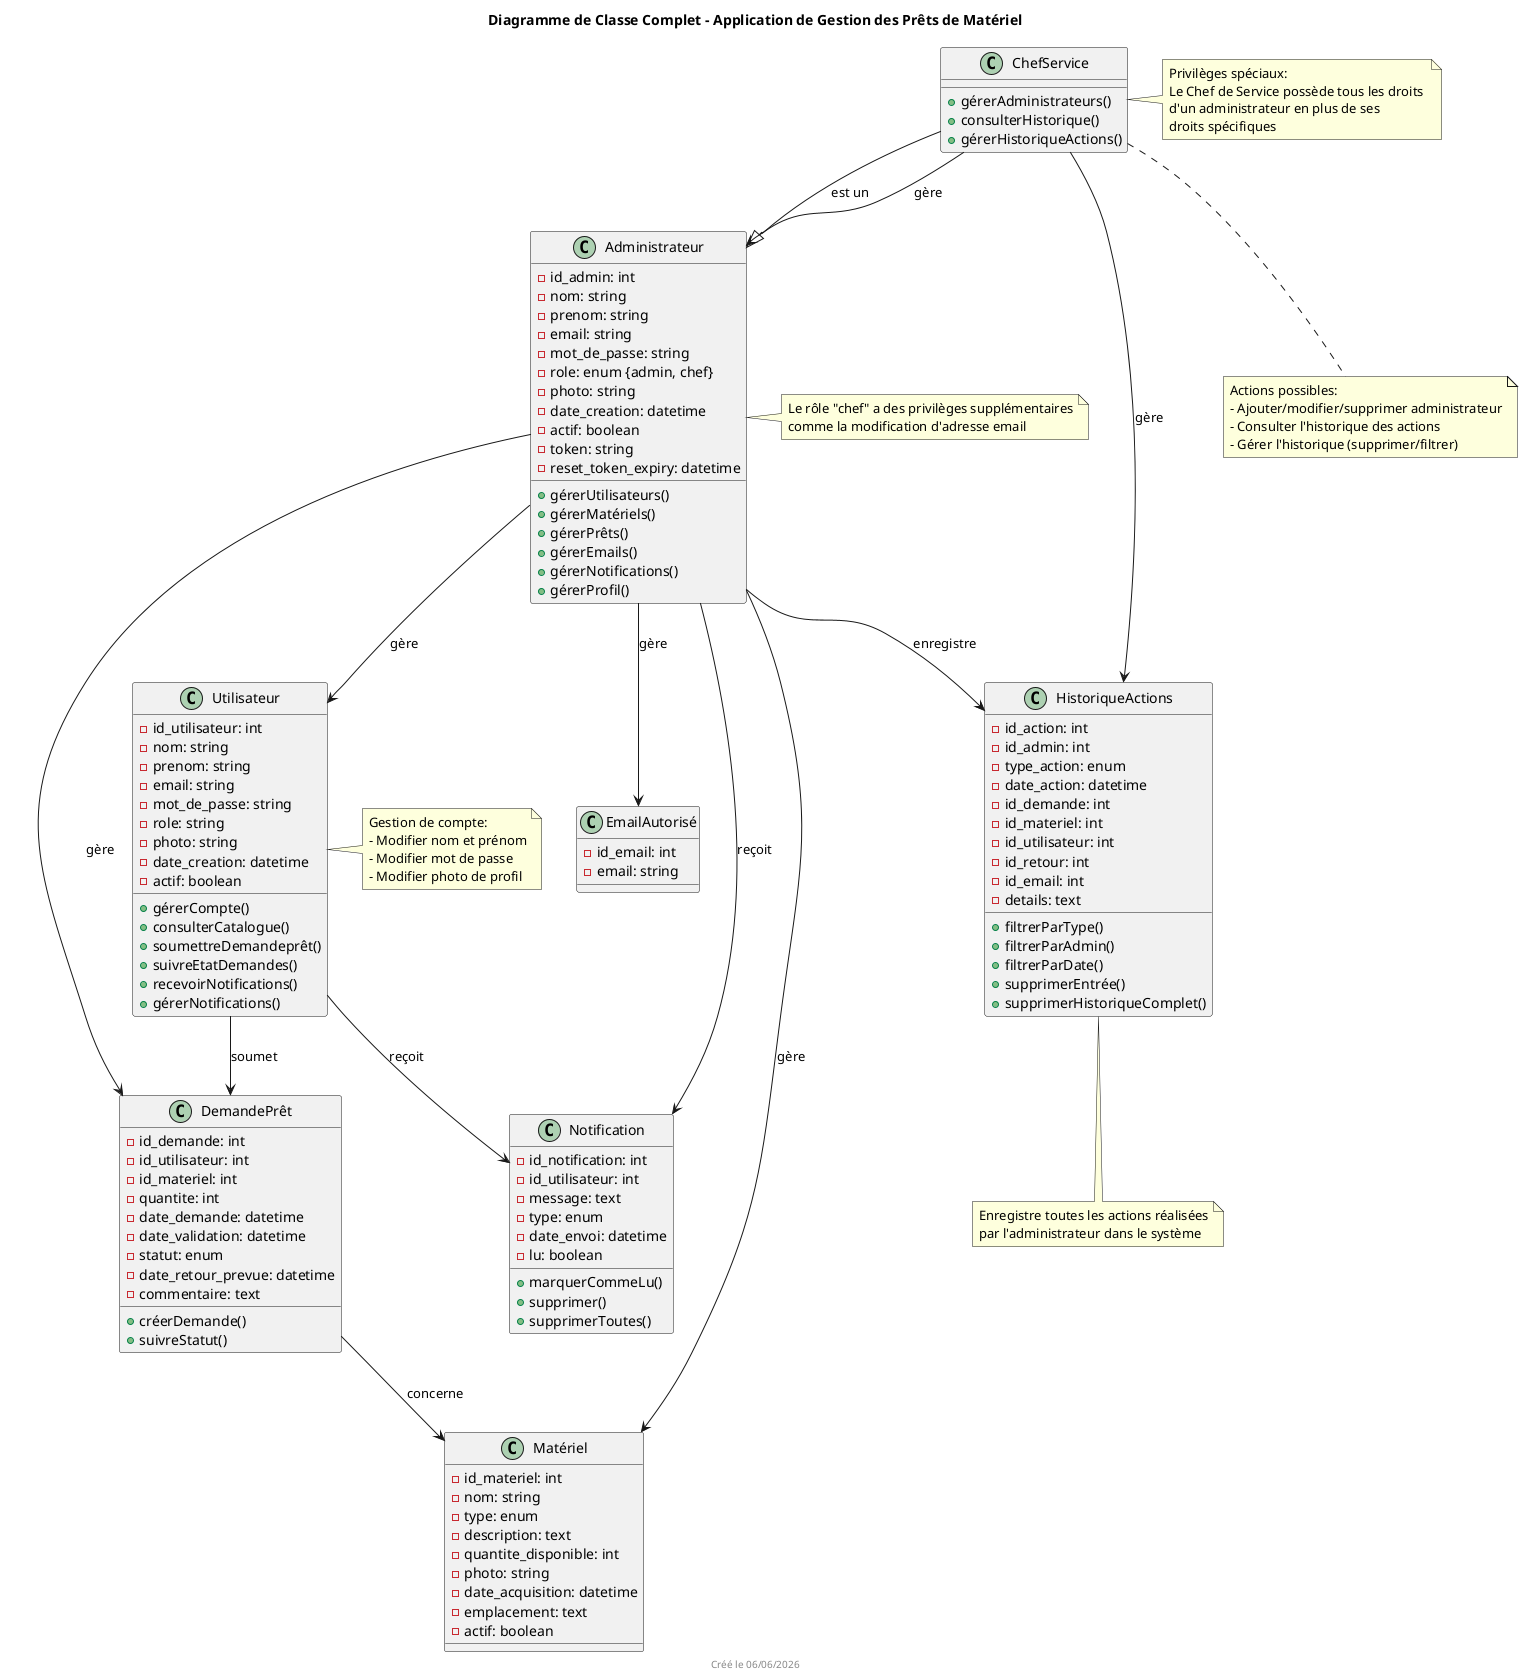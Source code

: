 @startuml Gestion_des_Prets_de_Materiel_Classes

' Version simplifiée pour compatibilité avec PlantUML 1.2025.3beta5

title Diagramme de Classe Complet - Application de Gestion des Prêts de Matériel

' Classe Utilisateur
class Utilisateur {
  -id_utilisateur: int
  -nom: string
  -prenom: string
  -email: string
  -mot_de_passe: string
  -role: string
  -photo: string
  -date_creation: datetime
  -actif: boolean
  +gérerCompte()
  +consulterCatalogue()
  +soumettreDemandeprêt()
  +suivreEtatDemandes()
  +recevoirNotifications()
  +gérerNotifications()
}

' Classe Administrateur
class Administrateur {
  -id_admin: int
  -nom: string
  -prenom: string
  -email: string
  -mot_de_passe: string
  -role: enum {admin, chef}
  -photo: string
  -date_creation: datetime
  -actif: boolean
  -token: string
  -reset_token_expiry: datetime
  +gérerUtilisateurs()
  +gérerMatériels()
  +gérerPrêts()
  +gérerEmails()
  +gérerNotifications()
  +gérerProfil()
}

' Classe Chef
class ChefService {
  +gérerAdministrateurs()
  +consulterHistorique()
  +gérerHistoriqueActions()
}

' Classes associées 
class DemandePrêt {
  -id_demande: int
  -id_utilisateur: int
  -id_materiel: int
  -quantite: int
  -date_demande: datetime
  -date_validation: datetime
  -statut: enum
  -date_retour_prevue: datetime
  -commentaire: text
  +créerDemande()
  +suivreStatut()
}

class EmailAutorisé {
  -id_email: int
  -email: string
}

class HistoriqueActions {
  -id_action: int
  -id_admin: int
  -type_action: enum
  -date_action: datetime
  -id_demande: int
  -id_materiel: int
  -id_utilisateur: int
  -id_retour: int
  -id_email: int
  -details: text
  +filtrerParType()
  +filtrerParAdmin()
  +filtrerParDate()
  +supprimerEntrée()
  +supprimerHistoriqueComplet()
}

class Notification {
  -id_notification: int
  -id_utilisateur: int
  -message: text
  -type: enum
  -date_envoi: datetime
  -lu: boolean
  +marquerCommeLu()
  +supprimer()
  +supprimerToutes()
}

class Matériel {
  -id_materiel: int
  -nom: string
  -type: enum
  -description: text
  -quantite_disponible: int
  -photo: string
  -date_acquisition: datetime
  -emplacement: text
  -actif: boolean
}

' Relations

' Relations Utilisateur
Utilisateur --> DemandePrêt : soumet
Utilisateur --> Notification : reçoit
DemandePrêt --> Matériel : concerne

' Relations Administrateur
Administrateur --> HistoriqueActions : enregistre
Administrateur --> DemandePrêt : gère
Administrateur --> EmailAutorisé : gère
Administrateur --> Matériel : gère
Administrateur --> Utilisateur : gère
Administrateur --> Notification : reçoit

' Relations Chef
ChefService --|> Administrateur : est un
ChefService --> Administrateur : gère
ChefService --> HistoriqueActions : gère

' Notes simples sans HTML ni couleurs
note right of Utilisateur
  Gestion de compte:
  - Modifier nom et prénom
  - Modifier mot de passe
  - Modifier photo de profil
end note

note right of Administrateur
  Le rôle "chef" a des privilèges supplémentaires
  comme la modification d'adresse email
end note

note bottom of HistoriqueActions
  Enregistre toutes les actions réalisées
  par l'administrateur dans le système
end note

note right of ChefService
  Privilèges spéciaux:
  Le Chef de Service possède tous les droits 
  d'un administrateur en plus de ses 
  droits spécifiques
end note

note bottom of ChefService
  Actions possibles:
  - Ajouter/modifier/supprimer administrateur
  - Consulter l'historique des actions
  - Gérer l'historique (supprimer/filtrer)
end note

footer Créé le %date("dd/MM/yyyy")

@enduml 